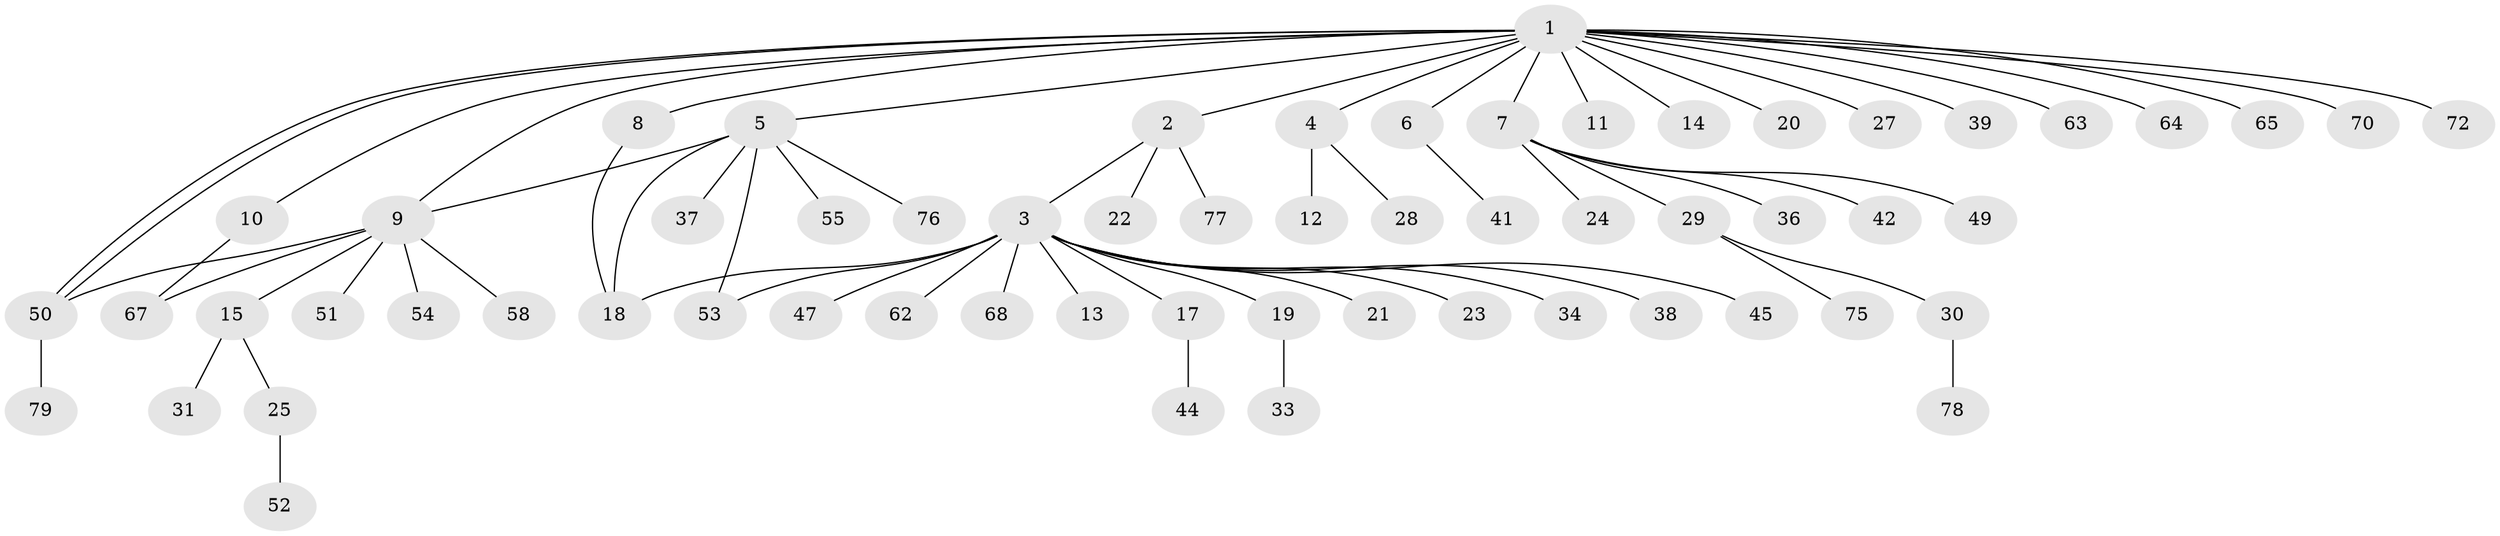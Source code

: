 // original degree distribution, {21: 0.012658227848101266, 5: 0.05063291139240506, 15: 0.012658227848101266, 4: 0.06329113924050633, 3: 0.0759493670886076, 7: 0.012658227848101266, 2: 0.10126582278481013, 1: 0.6708860759493671}
// Generated by graph-tools (version 1.1) at 2025/41/03/06/25 10:41:51]
// undirected, 61 vertices, 67 edges
graph export_dot {
graph [start="1"]
  node [color=gray90,style=filled];
  1 [super="+66"];
  2 [super="+46"];
  3 [super="+40"];
  4 [super="+71"];
  5 [super="+32"];
  6 [super="+35"];
  7 [super="+16"];
  8;
  9 [super="+26"];
  10 [super="+61"];
  11;
  12;
  13 [super="+73"];
  14;
  15 [super="+57"];
  17 [super="+59"];
  18 [super="+43"];
  19 [super="+48"];
  20;
  21;
  22;
  23;
  24;
  25 [super="+74"];
  27;
  28;
  29 [super="+69"];
  30;
  31;
  33;
  34;
  36;
  37;
  38;
  39;
  41;
  42;
  44;
  45;
  47;
  49;
  50 [super="+56"];
  51;
  52;
  53;
  54;
  55;
  58 [super="+60"];
  62;
  63;
  64;
  65;
  67;
  68;
  70;
  72;
  75;
  76;
  77;
  78;
  79;
  1 -- 2;
  1 -- 4;
  1 -- 5;
  1 -- 6;
  1 -- 7;
  1 -- 8;
  1 -- 9;
  1 -- 10;
  1 -- 11;
  1 -- 14;
  1 -- 20;
  1 -- 27;
  1 -- 39;
  1 -- 50;
  1 -- 50;
  1 -- 63;
  1 -- 64;
  1 -- 65;
  1 -- 70;
  1 -- 72;
  2 -- 3;
  2 -- 22;
  2 -- 77;
  3 -- 13;
  3 -- 17;
  3 -- 18;
  3 -- 19;
  3 -- 21;
  3 -- 23;
  3 -- 34;
  3 -- 38;
  3 -- 45;
  3 -- 47;
  3 -- 53;
  3 -- 62;
  3 -- 68;
  4 -- 12;
  4 -- 28;
  5 -- 18;
  5 -- 55;
  5 -- 53;
  5 -- 37;
  5 -- 9;
  5 -- 76;
  6 -- 41;
  7 -- 24;
  7 -- 29;
  7 -- 36;
  7 -- 42;
  7 -- 49;
  8 -- 18;
  9 -- 15;
  9 -- 54;
  9 -- 58;
  9 -- 67;
  9 -- 51;
  9 -- 50;
  10 -- 67;
  15 -- 25;
  15 -- 31;
  17 -- 44;
  19 -- 33;
  25 -- 52;
  29 -- 30;
  29 -- 75;
  30 -- 78;
  50 -- 79;
}
